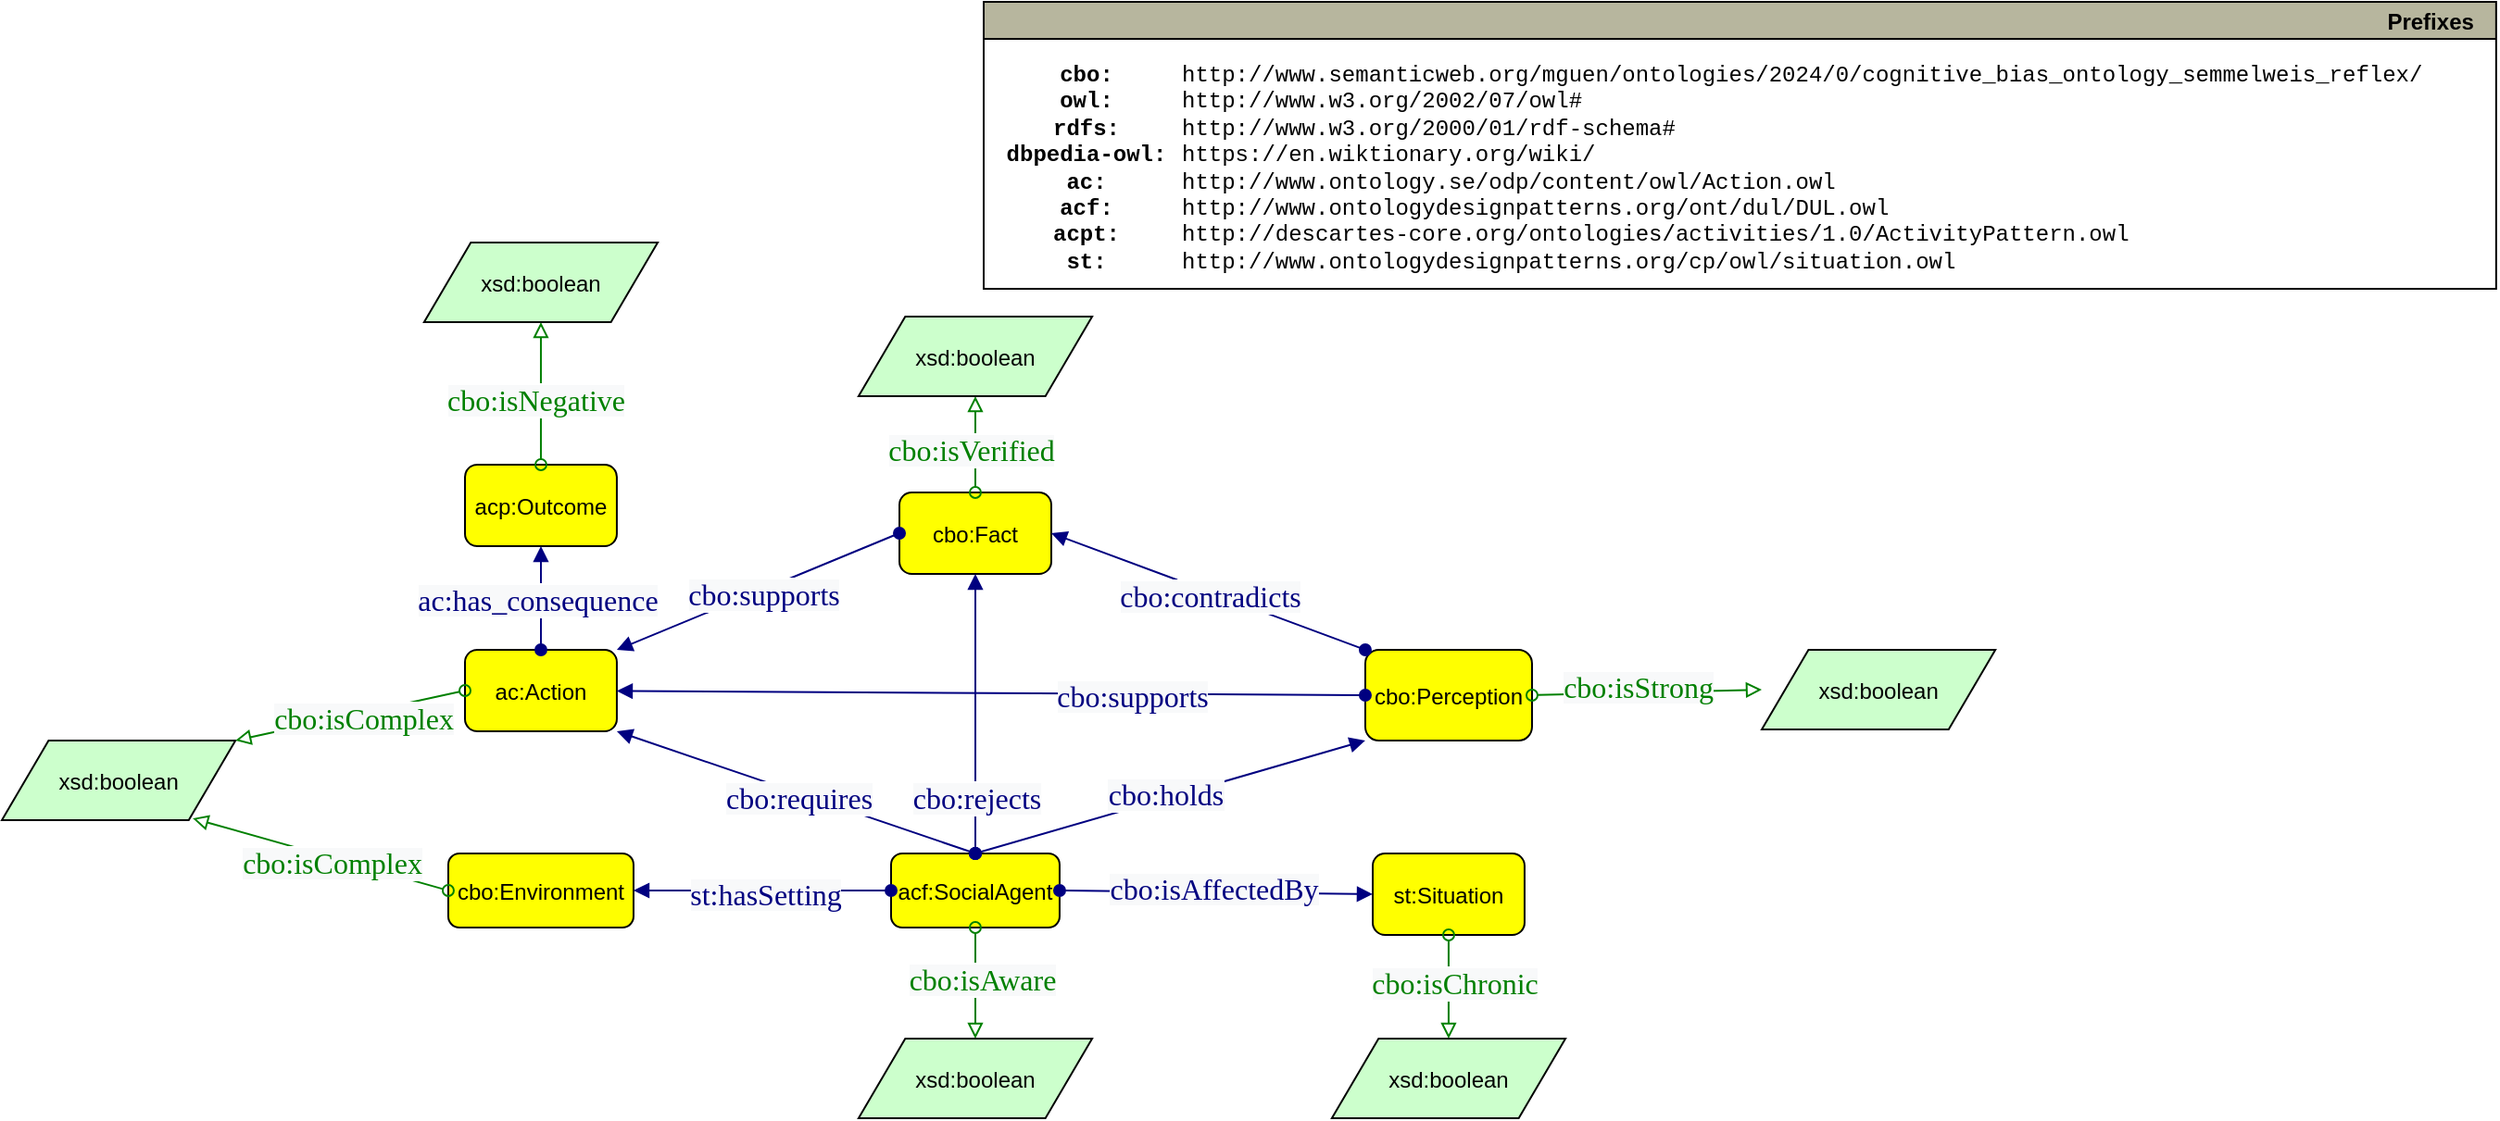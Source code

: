 <mxfile version="23.1.6" type="device">
  <diagram id="uu-qCWYjNBw0UpunBhJW" name="Pagina-1">
    <mxGraphModel dx="1947" dy="468" grid="1" gridSize="10" guides="1" tooltips="1" connect="1" arrows="1" fold="1" page="1" pageScale="1" pageWidth="827" pageHeight="1169" math="0" shadow="0">
      <root>
        <mxCell id="0" />
        <mxCell id="1" parent="0" />
        <mxCell id="EQ1VY2MOfm3ccVBSZAvY-1" value="ac:Action" style="graphMlID=n4;shape=rect;rounded=1;arcsize=30;fillColor=#ffff00;strokeColor=#000000;strokeWidth=1.0" parent="1" vertex="1">
          <mxGeometry x="220" y="670" width="81.968" height="44" as="geometry" />
        </mxCell>
        <mxCell id="EQ1VY2MOfm3ccVBSZAvY-2" value="cbo:Environment" style="graphMlID=n4;shape=rect;rounded=1;arcsize=30;fillColor=#ffff00;strokeColor=#000000;strokeWidth=1.0" parent="1" vertex="1">
          <mxGeometry x="210.98" y="780" width="100" height="40" as="geometry" />
        </mxCell>
        <mxCell id="EQ1VY2MOfm3ccVBSZAvY-3" value="cbo:Fact" style="graphMlID=n4;shape=rect;rounded=1;arcsize=30;fillColor=#ffff00;strokeColor=#000000;strokeWidth=1.0" parent="1" vertex="1">
          <mxGeometry x="454.51" y="585" width="81.968" height="44" as="geometry" />
        </mxCell>
        <mxCell id="EQ1VY2MOfm3ccVBSZAvY-4" value="acp:Outcome" style="graphMlID=n4;shape=rect;rounded=1;arcsize=30;fillColor=#ffff00;strokeColor=#000000;strokeWidth=1.0" parent="1" vertex="1">
          <mxGeometry x="220" y="570" width="81.968" height="44" as="geometry" />
        </mxCell>
        <mxCell id="EQ1VY2MOfm3ccVBSZAvY-5" value="cbo:Perception" style="graphMlID=n4;shape=rect;rounded=1;arcsize=30;fillColor=#ffff00;strokeColor=#000000;strokeWidth=1.0" parent="1" vertex="1">
          <mxGeometry x="705.98" y="670" width="90" height="49" as="geometry" />
        </mxCell>
        <mxCell id="EQ1VY2MOfm3ccVBSZAvY-6" value="st:Situation" style="graphMlID=n4;shape=rect;rounded=1;arcsize=30;fillColor=#ffff00;strokeColor=#000000;strokeWidth=1.0" parent="1" vertex="1">
          <mxGeometry x="710" y="780" width="81.968" height="44" as="geometry" />
        </mxCell>
        <mxCell id="EQ1VY2MOfm3ccVBSZAvY-7" value="acf:SocialAgent" style="graphMlID=n4;shape=rect;rounded=1;arcsize=30;fillColor=#ffff00;strokeColor=#000000;strokeWidth=1.0" parent="1" vertex="1">
          <mxGeometry x="450" y="780" width="90.98" height="40" as="geometry" />
        </mxCell>
        <mxCell id="EQ1VY2MOfm3ccVBSZAvY-9" value="" style="graphMlID=e0;rounded=0;endArrow=block;strokeColor=#000080;strokeWidth=1.0;startArrow=oval;startFill=1;endFill=1;exitX=0;exitY=0;exitDx=0;exitDy=0;entryX=1;entryY=0.5;entryDx=0;entryDy=0;" parent="1" source="EQ1VY2MOfm3ccVBSZAvY-5" target="EQ1VY2MOfm3ccVBSZAvY-3" edge="1">
          <mxGeometry relative="1" as="geometry">
            <mxPoint x="380" y="730.082" as="sourcePoint" />
            <mxPoint x="531" y="730" as="targetPoint" />
          </mxGeometry>
        </mxCell>
        <mxCell id="EQ1VY2MOfm3ccVBSZAvY-10" value="&lt;span style=&quot;color: rgb(0 , 0 , 128) ; font-family: &amp;quot;dialog&amp;quot; ; font-size: 16px ; background-color: rgb(248 , 249 , 250)&quot;&gt;cbo:contradicts&lt;/span&gt;" style="text;html=1;align=center;verticalAlign=middle;resizable=0;points=[];labelBackgroundColor=#ffffff;" parent="EQ1VY2MOfm3ccVBSZAvY-9" vertex="1" connectable="0">
          <mxGeometry x="-0.017" y="2" relative="1" as="geometry">
            <mxPoint as="offset" />
          </mxGeometry>
        </mxCell>
        <mxCell id="EQ1VY2MOfm3ccVBSZAvY-11" value="" style="graphMlID=e0;rounded=0;endArrow=block;strokeColor=#000080;strokeWidth=1.0;startArrow=oval;startFill=1;endFill=1;entryX=0.5;entryY=1;entryDx=0;entryDy=0;exitX=0.5;exitY=0;exitDx=0;exitDy=0;" parent="1" source="EQ1VY2MOfm3ccVBSZAvY-1" target="EQ1VY2MOfm3ccVBSZAvY-4" edge="1">
          <mxGeometry relative="1" as="geometry">
            <mxPoint x="380" y="730.082" as="sourcePoint" />
            <mxPoint x="531" y="730" as="targetPoint" />
          </mxGeometry>
        </mxCell>
        <mxCell id="EQ1VY2MOfm3ccVBSZAvY-12" value="&lt;font face=&quot;dialog&quot; color=&quot;#000080&quot;&gt;&lt;span style=&quot;font-size: 16px; background-color: rgb(248, 249, 250);&quot;&gt;ac:has_consequence&lt;/span&gt;&lt;/font&gt;" style="text;html=1;align=center;verticalAlign=middle;resizable=0;points=[];labelBackgroundColor=#ffffff;" parent="EQ1VY2MOfm3ccVBSZAvY-11" vertex="1" connectable="0">
          <mxGeometry x="-0.017" y="2" relative="1" as="geometry">
            <mxPoint as="offset" />
          </mxGeometry>
        </mxCell>
        <mxCell id="EQ1VY2MOfm3ccVBSZAvY-13" value="" style="graphMlID=e0;rounded=0;endArrow=block;strokeColor=#000080;strokeWidth=1.0;startArrow=oval;startFill=1;endFill=1;exitX=0;exitY=0.5;exitDx=0;exitDy=0;entryX=1;entryY=0.5;entryDx=0;entryDy=0;" parent="1" source="EQ1VY2MOfm3ccVBSZAvY-7" target="EQ1VY2MOfm3ccVBSZAvY-2" edge="1">
          <mxGeometry relative="1" as="geometry">
            <mxPoint x="380" y="730.082" as="sourcePoint" />
            <mxPoint x="531" y="730" as="targetPoint" />
          </mxGeometry>
        </mxCell>
        <mxCell id="EQ1VY2MOfm3ccVBSZAvY-14" value="&lt;span style=&quot;color: rgb(0 , 0 , 128) ; font-family: &amp;quot;dialog&amp;quot; ; font-size: 16px ; background-color: rgb(248 , 249 , 250)&quot;&gt;st:hasSetting&lt;/span&gt;" style="text;html=1;align=center;verticalAlign=middle;resizable=0;points=[];labelBackgroundColor=#ffffff;" parent="EQ1VY2MOfm3ccVBSZAvY-13" vertex="1" connectable="0">
          <mxGeometry x="-0.017" y="2" relative="1" as="geometry">
            <mxPoint as="offset" />
          </mxGeometry>
        </mxCell>
        <mxCell id="EQ1VY2MOfm3ccVBSZAvY-15" value="" style="graphMlID=e0;rounded=0;endArrow=block;strokeColor=#000080;strokeWidth=1.0;startArrow=oval;startFill=1;endFill=1;exitX=0.5;exitY=0;exitDx=0;exitDy=0;entryX=0;entryY=1;entryDx=0;entryDy=0;" parent="1" source="EQ1VY2MOfm3ccVBSZAvY-7" target="EQ1VY2MOfm3ccVBSZAvY-5" edge="1">
          <mxGeometry relative="1" as="geometry">
            <mxPoint x="380" y="730.082" as="sourcePoint" />
            <mxPoint x="531" y="730" as="targetPoint" />
          </mxGeometry>
        </mxCell>
        <mxCell id="EQ1VY2MOfm3ccVBSZAvY-16" value="&lt;span style=&quot;color: rgb(0 , 0 , 128) ; font-family: &amp;quot;dialog&amp;quot; ; font-size: 16px ; background-color: rgb(248 , 249 , 250)&quot;&gt;cbo:holds&lt;/span&gt;" style="text;html=1;align=center;verticalAlign=middle;resizable=0;points=[];labelBackgroundColor=#ffffff;" parent="EQ1VY2MOfm3ccVBSZAvY-15" vertex="1" connectable="0">
          <mxGeometry x="-0.017" y="2" relative="1" as="geometry">
            <mxPoint as="offset" />
          </mxGeometry>
        </mxCell>
        <mxCell id="EQ1VY2MOfm3ccVBSZAvY-17" value="" style="graphMlID=e0;rounded=0;endArrow=block;strokeColor=#000080;strokeWidth=1.0;startArrow=oval;startFill=1;endFill=1;exitX=1;exitY=0.5;exitDx=0;exitDy=0;entryX=0;entryY=0.5;entryDx=0;entryDy=0;" parent="1" source="EQ1VY2MOfm3ccVBSZAvY-7" target="EQ1VY2MOfm3ccVBSZAvY-6" edge="1">
          <mxGeometry relative="1" as="geometry">
            <mxPoint x="380" y="730.082" as="sourcePoint" />
            <mxPoint x="531" y="730" as="targetPoint" />
          </mxGeometry>
        </mxCell>
        <mxCell id="EQ1VY2MOfm3ccVBSZAvY-18" value="&lt;span style=&quot;color: rgb(0 , 0 , 128) ; font-family: &amp;quot;dialog&amp;quot; ; font-size: 16px ; background-color: rgb(248 , 249 , 250)&quot;&gt;cbo:isAffectedBy&lt;/span&gt;" style="text;html=1;align=center;verticalAlign=middle;resizable=0;points=[];labelBackgroundColor=#ffffff;" parent="EQ1VY2MOfm3ccVBSZAvY-17" vertex="1" connectable="0">
          <mxGeometry x="-0.017" y="2" relative="1" as="geometry">
            <mxPoint as="offset" />
          </mxGeometry>
        </mxCell>
        <mxCell id="EQ1VY2MOfm3ccVBSZAvY-19" value="" style="graphMlID=e0;rounded=0;endArrow=block;strokeColor=#000080;strokeWidth=1.0;startArrow=oval;startFill=1;endFill=1;exitX=0.5;exitY=0;exitDx=0;exitDy=0;entryX=1;entryY=1;entryDx=0;entryDy=0;" parent="1" source="EQ1VY2MOfm3ccVBSZAvY-7" target="EQ1VY2MOfm3ccVBSZAvY-1" edge="1">
          <mxGeometry relative="1" as="geometry">
            <mxPoint x="380" y="730.082" as="sourcePoint" />
            <mxPoint x="531" y="730" as="targetPoint" />
          </mxGeometry>
        </mxCell>
        <mxCell id="EQ1VY2MOfm3ccVBSZAvY-20" value="&lt;span style=&quot;color: rgb(0 , 0 , 128) ; font-family: &amp;quot;dialog&amp;quot; ; font-size: 16px ; background-color: rgb(248 , 249 , 250)&quot;&gt;cbo:requires&lt;/span&gt;" style="text;html=1;align=center;verticalAlign=middle;resizable=0;points=[];labelBackgroundColor=#ffffff;" parent="EQ1VY2MOfm3ccVBSZAvY-19" vertex="1" connectable="0">
          <mxGeometry x="-0.017" y="2" relative="1" as="geometry">
            <mxPoint as="offset" />
          </mxGeometry>
        </mxCell>
        <mxCell id="EQ1VY2MOfm3ccVBSZAvY-21" value="" style="graphMlID=e0;rounded=0;endArrow=block;strokeColor=#000080;strokeWidth=1.0;startArrow=oval;startFill=1;endFill=1;exitX=0;exitY=0.5;exitDx=0;exitDy=0;entryX=1;entryY=0;entryDx=0;entryDy=0;" parent="1" source="EQ1VY2MOfm3ccVBSZAvY-3" target="EQ1VY2MOfm3ccVBSZAvY-1" edge="1">
          <mxGeometry relative="1" as="geometry">
            <mxPoint x="380" y="730.082" as="sourcePoint" />
            <mxPoint x="531" y="730" as="targetPoint" />
          </mxGeometry>
        </mxCell>
        <mxCell id="EQ1VY2MOfm3ccVBSZAvY-22" value="&lt;span style=&quot;color: rgb(0 , 0 , 128) ; font-family: &amp;quot;dialog&amp;quot; ; font-size: 16px ; background-color: rgb(248 , 249 , 250)&quot;&gt;cbo:supports&lt;/span&gt;" style="text;html=1;align=center;verticalAlign=middle;resizable=0;points=[];labelBackgroundColor=#ffffff;" parent="EQ1VY2MOfm3ccVBSZAvY-21" vertex="1" connectable="0">
          <mxGeometry x="-0.017" y="2" relative="1" as="geometry">
            <mxPoint as="offset" />
          </mxGeometry>
        </mxCell>
        <mxCell id="EQ1VY2MOfm3ccVBSZAvY-23" value="Prefixes" style="graphMlID=n0;shape=swimlane;startSize=20;fillColor=#b7b69e;strokeColor=#000000;strokeWidth=1.0;align=right;spacingRight=10;fontStyle=1" parent="1" vertex="1">
          <mxGeometry x="500" y="320" width="816.42" height="155" as="geometry" />
        </mxCell>
        <mxCell id="EQ1VY2MOfm3ccVBSZAvY-24" value="&lt;b&gt;cbo:&lt;br&gt;owl:&lt;br&gt;rdfs:&lt;br&gt;dbpedia-owl:&lt;br&gt;ac:&lt;br&gt;acf:&lt;br&gt;acpt:&lt;br&gt;st:&lt;br&gt;&lt;/b&gt;" style="text;html=1;align=center;verticalAlign=middle;resizable=0;points=[];autosize=1;fontFamily=Courier New;" parent="EQ1VY2MOfm3ccVBSZAvY-23" vertex="1">
          <mxGeometry x="-0.004" y="25.0" width="110" height="130" as="geometry" />
        </mxCell>
        <mxCell id="EQ1VY2MOfm3ccVBSZAvY-25" value="http://www.semanticweb.org/mguen/ontologies/2024/0/cognitive_bias_ontology_semmelweis_reflex/&lt;br&gt;http://www.w3.org/2002/07/owl#&lt;br&gt;http://www.w3.org/2000/01/rdf-schema#&lt;br&gt;https://en.wiktionary.org/wiki/&lt;br&gt;http://www.ontology.se/odp/content/owl/Action.owl&lt;br&gt;http://www.ontologydesignpatterns.org/ont/dul/DUL.owl&lt;br&gt;http://descartes-core.org/ontologies/activities/1.0/ActivityPattern.owl&lt;br&gt;http://www.ontologydesignpatterns.org/cp/owl/situation.owl" style="text;html=1;align=left;verticalAlign=middle;resizable=0;points=[];autosize=1;fontFamily=Courier New;" parent="EQ1VY2MOfm3ccVBSZAvY-23" vertex="1">
          <mxGeometry x="104.996" y="25.0" width="690" height="130" as="geometry" />
        </mxCell>
        <mxCell id="JXjOPRJ521BvPRyiia41-1" value="" style="graphMlID=e2;rounded=0;endArrow=block;strokeColor=#008000;strokeWidth=1.0;startArrow=oval;startFill=0;endFill=0;exitX=0.5;exitY=1;exitDx=0;exitDy=0;" parent="1" source="EQ1VY2MOfm3ccVBSZAvY-7" target="JXjOPRJ521BvPRyiia41-3" edge="1">
          <mxGeometry relative="1" as="geometry">
            <mxPoint x="390" y="750" as="sourcePoint" />
            <mxPoint x="495" y="880" as="targetPoint" />
          </mxGeometry>
        </mxCell>
        <mxCell id="JXjOPRJ521BvPRyiia41-2" value="&lt;span style=&quot;color: rgb(0 , 128 , 0) ; font-family: &amp;quot;dialog&amp;quot; ; font-size: 16px ; background-color: rgb(248 , 249 , 250)&quot;&gt;cbo:isAware&lt;/span&gt;" style="text;html=1;align=center;verticalAlign=middle;resizable=0;points=[];labelBackgroundColor=#ffffff;" parent="JXjOPRJ521BvPRyiia41-1" vertex="1" connectable="0">
          <mxGeometry x="-0.09" y="3" relative="1" as="geometry">
            <mxPoint as="offset" />
          </mxGeometry>
        </mxCell>
        <mxCell id="JXjOPRJ521BvPRyiia41-3" value="xsd:boolean" style="graphMlID=n6;shape=parallelogram;fillColor=#ccffcc;strokeColor=#000000;strokeWidth=1.0" parent="1" vertex="1">
          <mxGeometry x="432.443" y="880" width="126.095" height="43" as="geometry" />
        </mxCell>
        <mxCell id="JXjOPRJ521BvPRyiia41-5" value="xsd:boolean" style="graphMlID=n6;shape=parallelogram;fillColor=#ccffcc;strokeColor=#000000;strokeWidth=1.0" parent="1" vertex="1">
          <mxGeometry x="687.933" y="880" width="126.095" height="43" as="geometry" />
        </mxCell>
        <mxCell id="JXjOPRJ521BvPRyiia41-6" value="" style="graphMlID=e2;rounded=0;endArrow=block;strokeColor=#008000;strokeWidth=1.0;startArrow=oval;startFill=0;endFill=0;exitX=0.5;exitY=1;exitDx=0;exitDy=0;entryX=0.5;entryY=0;entryDx=0;entryDy=0;" parent="1" source="EQ1VY2MOfm3ccVBSZAvY-6" target="JXjOPRJ521BvPRyiia41-5" edge="1">
          <mxGeometry relative="1" as="geometry">
            <mxPoint x="390" y="750" as="sourcePoint" />
            <mxPoint x="666.811" y="750.18" as="targetPoint" />
          </mxGeometry>
        </mxCell>
        <mxCell id="JXjOPRJ521BvPRyiia41-7" value="&lt;span style=&quot;color: rgb(0 , 128 , 0) ; font-family: &amp;quot;dialog&amp;quot; ; font-size: 16px ; background-color: rgb(248 , 249 , 250)&quot;&gt;cbo:isChronic&lt;/span&gt;" style="text;html=1;align=center;verticalAlign=middle;resizable=0;points=[];labelBackgroundColor=#ffffff;" parent="JXjOPRJ521BvPRyiia41-6" vertex="1" connectable="0">
          <mxGeometry x="-0.09" y="3" relative="1" as="geometry">
            <mxPoint as="offset" />
          </mxGeometry>
        </mxCell>
        <mxCell id="JXjOPRJ521BvPRyiia41-8" value="xsd:boolean" style="graphMlID=n6;shape=parallelogram;fillColor=#ccffcc;strokeColor=#000000;strokeWidth=1.0" parent="1" vertex="1">
          <mxGeometry x="-29.997" y="719" width="126.095" height="43" as="geometry" />
        </mxCell>
        <mxCell id="JXjOPRJ521BvPRyiia41-9" value="" style="graphMlID=e2;rounded=0;endArrow=block;strokeColor=#008000;strokeWidth=1.0;startArrow=oval;startFill=0;endFill=0;exitX=0;exitY=0.5;exitDx=0;exitDy=0;entryX=0.817;entryY=0.977;entryDx=0;entryDy=0;entryPerimeter=0;" parent="1" source="EQ1VY2MOfm3ccVBSZAvY-2" target="JXjOPRJ521BvPRyiia41-8" edge="1">
          <mxGeometry relative="1" as="geometry">
            <mxPoint x="390" y="750" as="sourcePoint" />
            <mxPoint x="666.811" y="750.18" as="targetPoint" />
          </mxGeometry>
        </mxCell>
        <mxCell id="JXjOPRJ521BvPRyiia41-10" value="&lt;span style=&quot;color: rgb(0 , 128 , 0) ; font-family: &amp;quot;dialog&amp;quot; ; font-size: 16px ; background-color: rgb(248 , 249 , 250)&quot;&gt;cbo:isComplex&lt;/span&gt;" style="text;html=1;align=center;verticalAlign=middle;resizable=0;points=[];labelBackgroundColor=#ffffff;" parent="JXjOPRJ521BvPRyiia41-9" vertex="1" connectable="0">
          <mxGeometry x="-0.09" y="3" relative="1" as="geometry">
            <mxPoint as="offset" />
          </mxGeometry>
        </mxCell>
        <mxCell id="JXjOPRJ521BvPRyiia41-11" value="" style="graphMlID=e2;rounded=0;endArrow=block;strokeColor=#008000;strokeWidth=1.0;startArrow=oval;startFill=0;endFill=0;exitX=0;exitY=0.5;exitDx=0;exitDy=0;entryX=1;entryY=0;entryDx=0;entryDy=0;" parent="1" source="EQ1VY2MOfm3ccVBSZAvY-1" target="JXjOPRJ521BvPRyiia41-8" edge="1">
          <mxGeometry relative="1" as="geometry">
            <mxPoint x="390" y="750" as="sourcePoint" />
            <mxPoint x="80" y="692" as="targetPoint" />
          </mxGeometry>
        </mxCell>
        <mxCell id="JXjOPRJ521BvPRyiia41-12" value="&lt;span style=&quot;color: rgb(0 , 128 , 0) ; font-family: &amp;quot;dialog&amp;quot; ; font-size: 16px ; background-color: rgb(248 , 249 , 250)&quot;&gt;cbo:isComplex&lt;/span&gt;" style="text;html=1;align=center;verticalAlign=middle;resizable=0;points=[];labelBackgroundColor=#ffffff;" parent="JXjOPRJ521BvPRyiia41-11" vertex="1" connectable="0">
          <mxGeometry x="-0.09" y="3" relative="1" as="geometry">
            <mxPoint as="offset" />
          </mxGeometry>
        </mxCell>
        <mxCell id="JXjOPRJ521BvPRyiia41-14" value="xsd:boolean" style="graphMlID=n6;shape=parallelogram;fillColor=#ccffcc;strokeColor=#000000;strokeWidth=1.0" parent="1" vertex="1">
          <mxGeometry x="197.933" y="450" width="126.095" height="43" as="geometry" />
        </mxCell>
        <mxCell id="JXjOPRJ521BvPRyiia41-15" value="" style="graphMlID=e2;rounded=0;endArrow=block;strokeColor=#008000;strokeWidth=1.0;startArrow=oval;startFill=0;endFill=0;entryX=0.5;entryY=1;entryDx=0;entryDy=0;exitX=0.5;exitY=0;exitDx=0;exitDy=0;" parent="1" source="EQ1VY2MOfm3ccVBSZAvY-4" target="JXjOPRJ521BvPRyiia41-14" edge="1">
          <mxGeometry relative="1" as="geometry">
            <mxPoint x="290" y="570" as="sourcePoint" />
            <mxPoint x="566.811" y="570.18" as="targetPoint" />
          </mxGeometry>
        </mxCell>
        <mxCell id="JXjOPRJ521BvPRyiia41-16" value="&lt;span style=&quot;color: rgb(0 , 128 , 0) ; font-family: &amp;quot;dialog&amp;quot; ; font-size: 16px ; background-color: rgb(248 , 249 , 250)&quot;&gt;cbo:isNegative&lt;/span&gt;" style="text;html=1;align=center;verticalAlign=middle;resizable=0;points=[];labelBackgroundColor=#ffffff;" parent="JXjOPRJ521BvPRyiia41-15" vertex="1" connectable="0">
          <mxGeometry x="-0.09" y="3" relative="1" as="geometry">
            <mxPoint as="offset" />
          </mxGeometry>
        </mxCell>
        <mxCell id="JXjOPRJ521BvPRyiia41-17" value="xsd:boolean" style="graphMlID=n6;shape=parallelogram;fillColor=#ccffcc;strokeColor=#000000;strokeWidth=1.0" parent="1" vertex="1">
          <mxGeometry x="920.003" y="670" width="126.095" height="43" as="geometry" />
        </mxCell>
        <mxCell id="JXjOPRJ521BvPRyiia41-18" value="" style="graphMlID=e2;rounded=0;endArrow=block;strokeColor=#008000;strokeWidth=1.0;startArrow=oval;startFill=0;endFill=0;exitX=1;exitY=0.5;exitDx=0;exitDy=0;entryX=0;entryY=0.5;entryDx=0;entryDy=0;" parent="1" source="EQ1VY2MOfm3ccVBSZAvY-5" target="JXjOPRJ521BvPRyiia41-17" edge="1">
          <mxGeometry relative="1" as="geometry">
            <mxPoint x="700" y="570" as="sourcePoint" />
            <mxPoint x="976.811" y="570.18" as="targetPoint" />
          </mxGeometry>
        </mxCell>
        <mxCell id="JXjOPRJ521BvPRyiia41-19" value="&lt;span style=&quot;color: rgb(0 , 128 , 0) ; font-family: &amp;quot;dialog&amp;quot; ; font-size: 16px ; background-color: rgb(248 , 249 , 250)&quot;&gt;cbo:isStrong&lt;/span&gt;" style="text;html=1;align=center;verticalAlign=middle;resizable=0;points=[];labelBackgroundColor=#ffffff;" parent="JXjOPRJ521BvPRyiia41-18" vertex="1" connectable="0">
          <mxGeometry x="-0.09" y="3" relative="1" as="geometry">
            <mxPoint as="offset" />
          </mxGeometry>
        </mxCell>
        <mxCell id="JXjOPRJ521BvPRyiia41-20" value="" style="graphMlID=e2;rounded=0;endArrow=block;strokeColor=#008000;strokeWidth=1.0;startArrow=oval;startFill=0;endFill=0;entryX=0.5;entryY=1;entryDx=0;entryDy=0;exitX=0.5;exitY=0;exitDx=0;exitDy=0;" parent="1" source="EQ1VY2MOfm3ccVBSZAvY-3" target="JXjOPRJ521BvPRyiia41-22" edge="1">
          <mxGeometry relative="1" as="geometry">
            <mxPoint x="350" y="670" as="sourcePoint" />
            <mxPoint x="626.811" y="670.18" as="targetPoint" />
          </mxGeometry>
        </mxCell>
        <mxCell id="JXjOPRJ521BvPRyiia41-21" value="&lt;span style=&quot;color: rgb(0 , 128 , 0) ; font-family: &amp;quot;dialog&amp;quot; ; font-size: 16px ; background-color: rgb(248 , 249 , 250)&quot;&gt;cbo:isVerified&lt;/span&gt;" style="text;html=1;align=center;verticalAlign=middle;resizable=0;points=[];labelBackgroundColor=#ffffff;" parent="JXjOPRJ521BvPRyiia41-20" vertex="1" connectable="0">
          <mxGeometry x="-0.09" y="3" relative="1" as="geometry">
            <mxPoint as="offset" />
          </mxGeometry>
        </mxCell>
        <mxCell id="JXjOPRJ521BvPRyiia41-22" value="xsd:boolean" style="graphMlID=n6;shape=parallelogram;fillColor=#ccffcc;strokeColor=#000000;strokeWidth=1.0" parent="1" vertex="1">
          <mxGeometry x="432.443" y="490" width="126.095" height="43" as="geometry" />
        </mxCell>
        <mxCell id="Sr6sFSkDGrV297Sj5l7T-1" value="" style="graphMlID=e0;rounded=0;endArrow=block;strokeColor=#000080;strokeWidth=1.0;startArrow=oval;startFill=1;endFill=1;exitX=0.5;exitY=0;exitDx=0;exitDy=0;entryX=0.5;entryY=1;entryDx=0;entryDy=0;" parent="1" source="EQ1VY2MOfm3ccVBSZAvY-7" target="EQ1VY2MOfm3ccVBSZAvY-3" edge="1">
          <mxGeometry relative="1" as="geometry">
            <mxPoint x="460" y="670.082" as="sourcePoint" />
            <mxPoint x="611" y="670" as="targetPoint" />
          </mxGeometry>
        </mxCell>
        <mxCell id="Sr6sFSkDGrV297Sj5l7T-2" value="&lt;span style=&quot;color: rgb(0 , 0 , 128) ; font-family: &amp;quot;dialog&amp;quot; ; font-size: 16px ; background-color: rgb(248 , 249 , 250)&quot;&gt;cbo:rejects&lt;/span&gt;" style="text;html=1;align=center;verticalAlign=middle;resizable=0;points=[];labelBackgroundColor=#ffffff;" parent="Sr6sFSkDGrV297Sj5l7T-1" vertex="1" connectable="0">
          <mxGeometry x="-0.017" y="2" relative="1" as="geometry">
            <mxPoint x="2" y="44" as="offset" />
          </mxGeometry>
        </mxCell>
        <mxCell id="GuFonUhNgWmOjfmLn3Ah-3" value="" style="graphMlID=e0;rounded=0;endArrow=block;strokeColor=#000080;strokeWidth=1.0;startArrow=oval;startFill=1;endFill=1;exitX=0;exitY=0.5;exitDx=0;exitDy=0;" parent="1" source="EQ1VY2MOfm3ccVBSZAvY-5" target="EQ1VY2MOfm3ccVBSZAvY-1" edge="1">
          <mxGeometry relative="1" as="geometry">
            <mxPoint x="440" y="650.082" as="sourcePoint" />
            <mxPoint x="591" y="650" as="targetPoint" />
          </mxGeometry>
        </mxCell>
        <mxCell id="GuFonUhNgWmOjfmLn3Ah-4" value="&lt;span style=&quot;color: rgb(0 , 0 , 128) ; font-family: &amp;quot;dialog&amp;quot; ; font-size: 16px ; background-color: rgb(248 , 249 , 250)&quot;&gt;cbo:supports&lt;/span&gt;" style="text;html=1;align=center;verticalAlign=middle;resizable=0;points=[];labelBackgroundColor=#ffffff;" parent="GuFonUhNgWmOjfmLn3Ah-3" vertex="1" connectable="0">
          <mxGeometry x="-0.017" y="2" relative="1" as="geometry">
            <mxPoint x="72" y="-1" as="offset" />
          </mxGeometry>
        </mxCell>
      </root>
    </mxGraphModel>
  </diagram>
</mxfile>
